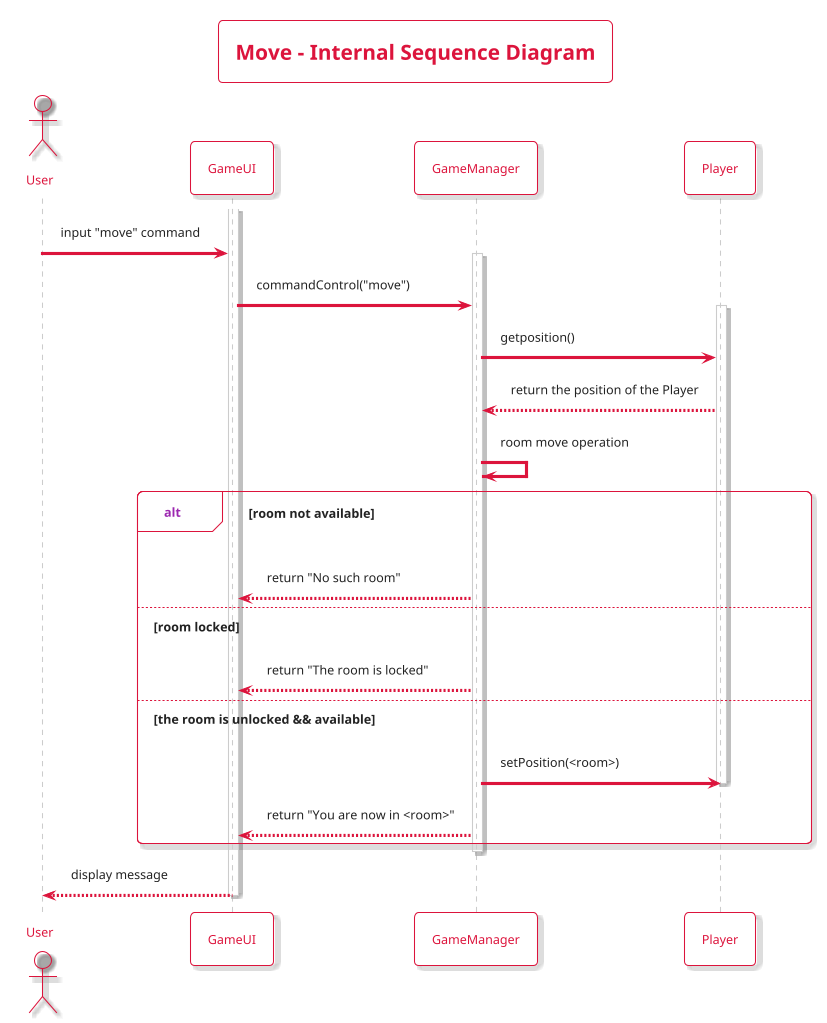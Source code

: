 @startuml MoveInternalSequenceDiagram

!theme materia-outline

skinparam ArrowColor #DC143C
skinparam BackgroundColor #FFFFFF

skinparam titleBorderColor #DC143C
skinparam titleFontColor #DC143C

skinparam ActorBorderColor #DC143C
skinparam ActorFontColor #DC143C

skinparam ParticipantFontColor #DC143C
skinparam ParticipantBorderColor #DC143C

skinparam SequenceGroupBorderColor #DC143C

title Move - Internal Sequence Diagram

actor User
participant GameUI
participant GameManager
participant Player

activate GameUI
User -> GameUI : input "move" command

activate GameManager
GameUI -> GameManager : commandControl("move")

activate Player
GameManager -> Player : getposition()
Player --> GameManager : return the position of the Player
GameManager -> GameManager : room move operation
  alt room not available
    GameManager --> GameUI : return "No such room"
  else room locked
    GameManager --> GameUI : return "The room is locked"
  else the room is unlocked && available
    GameManager -> Player : setPosition(<room>)
    deactivate Player
    GameManager --> GameUI : return "You are now in <room>"
  end
deactivate GameManager
GameUI --> User : display message
  deactivate GameUI

@enduml

